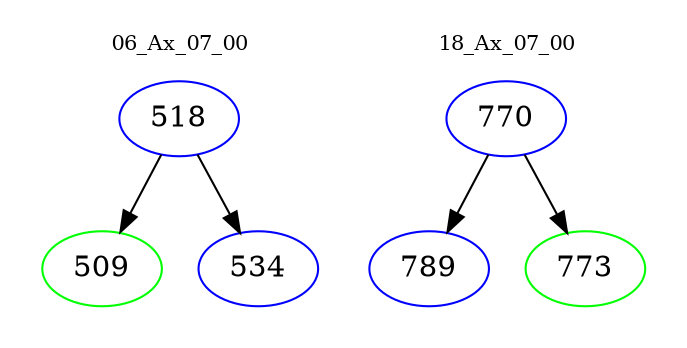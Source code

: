 digraph{
subgraph cluster_0 {
color = white
label = "06_Ax_07_00";
fontsize=10;
T0_518 [label="518", color="blue"]
T0_518 -> T0_509 [color="black"]
T0_509 [label="509", color="green"]
T0_518 -> T0_534 [color="black"]
T0_534 [label="534", color="blue"]
}
subgraph cluster_1 {
color = white
label = "18_Ax_07_00";
fontsize=10;
T1_770 [label="770", color="blue"]
T1_770 -> T1_789 [color="black"]
T1_789 [label="789", color="blue"]
T1_770 -> T1_773 [color="black"]
T1_773 [label="773", color="green"]
}
}
